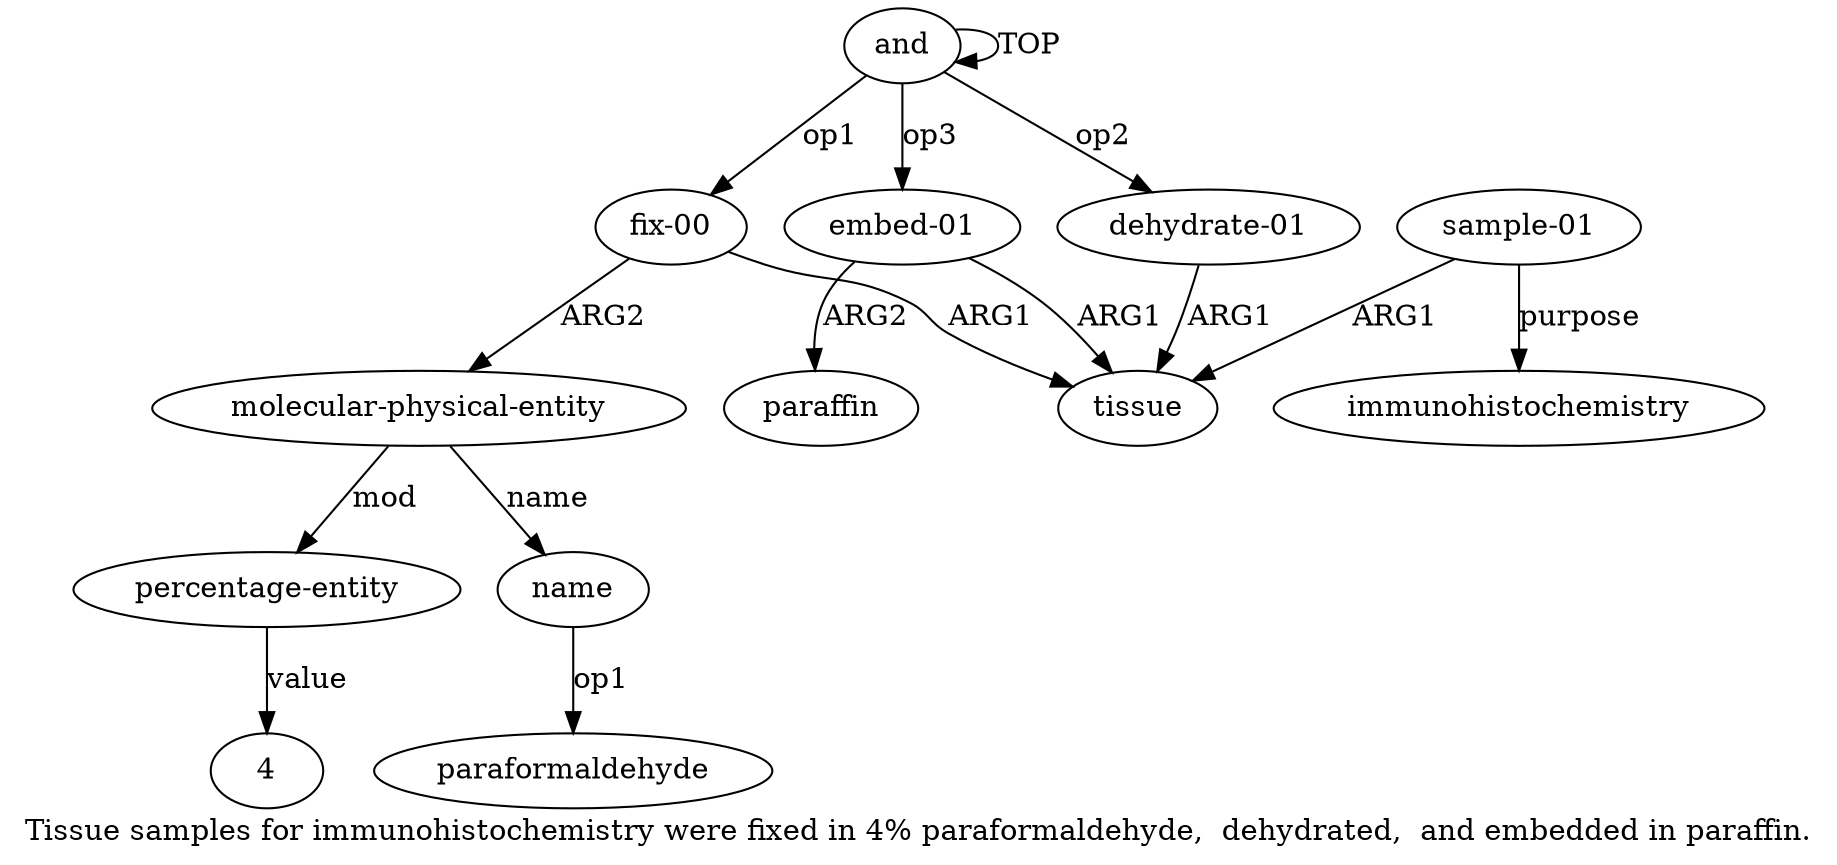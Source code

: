 digraph  {
	graph [label="Tissue samples for immunohistochemistry were fixed in 4% paraformaldehyde,  dehydrated,  and embedded in paraffin."];
	node [label="\N"];
	"a7 4"	 [color=black,
		gold_ind=-1,
		gold_label=4,
		label=4,
		test_ind=-1,
		test_label=4];
	a10	 [color=black,
		gold_ind=10,
		gold_label=paraffin,
		label=paraffin,
		test_ind=10,
		test_label=paraffin];
	"a6 paraformaldehyde"	 [color=black,
		gold_ind=-1,
		gold_label=paraformaldehyde,
		label=paraformaldehyde,
		test_ind=-1,
		test_label=paraformaldehyde];
	a1	 [color=black,
		gold_ind=1,
		gold_label="fix-00",
		label="fix-00",
		test_ind=1,
		test_label="fix-00"];
	a2	 [color=black,
		gold_ind=2,
		gold_label=tissue,
		label=tissue,
		test_ind=2,
		test_label=tissue];
	a1 -> a2 [key=0,
	color=black,
	gold_label=ARG1,
	label=ARG1,
	test_label=ARG1];
a5 [color=black,
	gold_ind=5,
	gold_label="molecular-physical-entity",
	label="molecular-physical-entity",
	test_ind=5,
	test_label="molecular-physical-entity"];
a1 -> a5 [key=0,
color=black,
gold_label=ARG2,
label=ARG2,
test_label=ARG2];
a0 [color=black,
gold_ind=0,
gold_label=and,
label=and,
test_ind=0,
test_label=and];
a0 -> a1 [key=0,
color=black,
gold_label=op1,
label=op1,
test_label=op1];
a0 -> a0 [key=0,
color=black,
gold_label=TOP,
label=TOP,
test_label=TOP];
a9 [color=black,
gold_ind=9,
gold_label="embed-01",
label="embed-01",
test_ind=9,
test_label="embed-01"];
a0 -> a9 [key=0,
color=black,
gold_label=op3,
label=op3,
test_label=op3];
a8 [color=black,
gold_ind=8,
gold_label="dehydrate-01",
label="dehydrate-01",
test_ind=8,
test_label="dehydrate-01"];
a0 -> a8 [key=0,
color=black,
gold_label=op2,
label=op2,
test_label=op2];
a3 [color=black,
gold_ind=3,
gold_label="sample-01",
label="sample-01",
test_ind=3,
test_label="sample-01"];
a3 -> a2 [key=0,
color=black,
gold_label=ARG1,
label=ARG1,
test_label=ARG1];
a4 [color=black,
gold_ind=4,
gold_label=immunohistochemistry,
label=immunohistochemistry,
test_ind=4,
test_label=immunohistochemistry];
a3 -> a4 [key=0,
color=black,
gold_label=purpose,
label=purpose,
test_label=purpose];
a7 [color=black,
gold_ind=7,
gold_label="percentage-entity",
label="percentage-entity",
test_ind=7,
test_label="percentage-entity"];
a5 -> a7 [key=0,
color=black,
gold_label=mod,
label=mod,
test_label=mod];
a6 [color=black,
gold_ind=6,
gold_label=name,
label=name,
test_ind=6,
test_label=name];
a5 -> a6 [key=0,
color=black,
gold_label=name,
label=name,
test_label=name];
a7 -> "a7 4" [key=0,
color=black,
gold_label=value,
label=value,
test_label=value];
a6 -> "a6 paraformaldehyde" [key=0,
color=black,
gold_label=op1,
label=op1,
test_label=op1];
a9 -> a10 [key=0,
color=black,
gold_label=ARG2,
label=ARG2,
test_label=ARG2];
a9 -> a2 [key=0,
color=black,
gold_label=ARG1,
label=ARG1,
test_label=ARG1];
a8 -> a2 [key=0,
color=black,
gold_label=ARG1,
label=ARG1,
test_label=ARG1];
}
